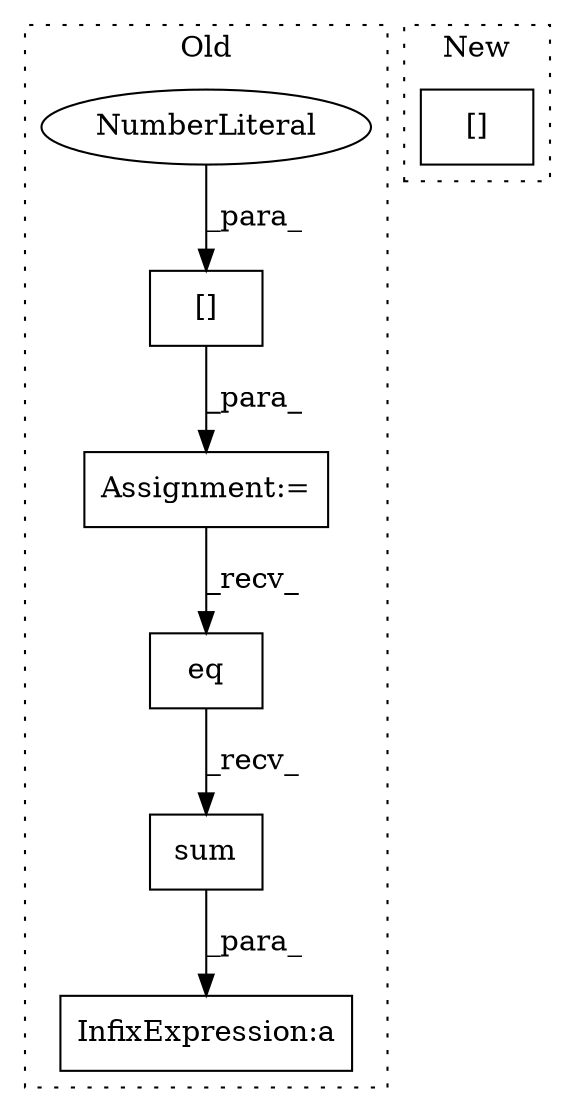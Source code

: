 digraph G {
subgraph cluster0 {
1 [label="eq" a="32" s="3488,3502" l="3,1" shape="box"];
3 [label="Assignment:=" a="7" s="3445" l="1" shape="box"];
4 [label="[]" a="2" s="3446,3466" l="19,1" shape="box"];
5 [label="NumberLiteral" a="34" s="3465" l="1" shape="ellipse"];
6 [label="sum" a="32" s="3510" l="5" shape="box"];
7 [label="InfixExpression:a" a="27" s="3535" l="3" shape="box"];
label = "Old";
style="dotted";
}
subgraph cluster1 {
2 [label="[]" a="2" s="2652,2668" l="12,1" shape="box"];
label = "New";
style="dotted";
}
1 -> 6 [label="_recv_"];
3 -> 1 [label="_recv_"];
4 -> 3 [label="_para_"];
5 -> 4 [label="_para_"];
6 -> 7 [label="_para_"];
}